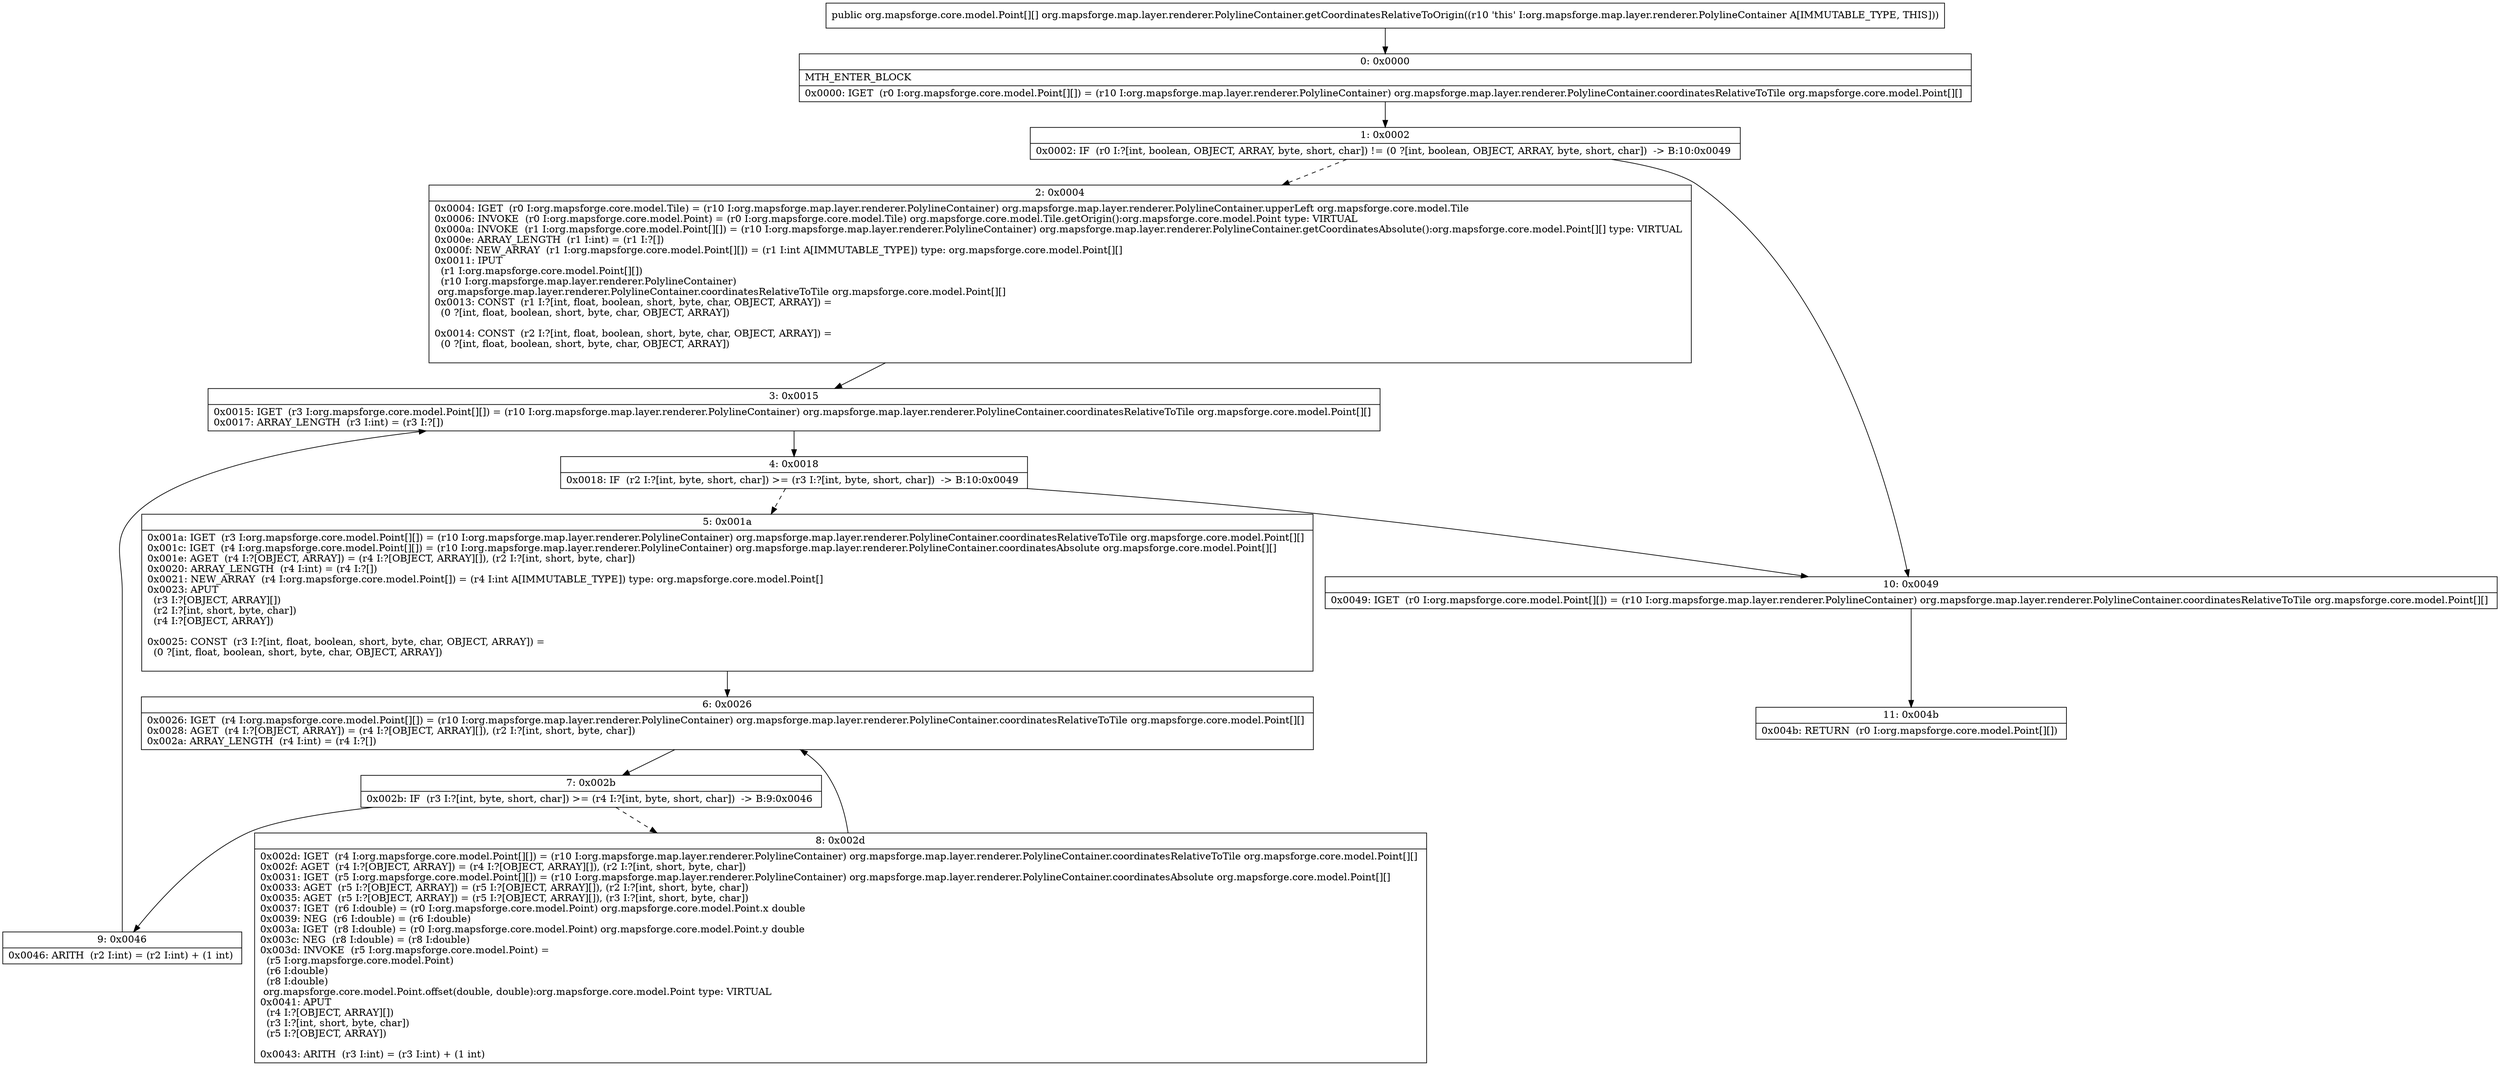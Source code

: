 digraph "CFG fororg.mapsforge.map.layer.renderer.PolylineContainer.getCoordinatesRelativeToOrigin()[[Lorg\/mapsforge\/core\/model\/Point;" {
Node_0 [shape=record,label="{0\:\ 0x0000|MTH_ENTER_BLOCK\l|0x0000: IGET  (r0 I:org.mapsforge.core.model.Point[][]) = (r10 I:org.mapsforge.map.layer.renderer.PolylineContainer) org.mapsforge.map.layer.renderer.PolylineContainer.coordinatesRelativeToTile org.mapsforge.core.model.Point[][] \l}"];
Node_1 [shape=record,label="{1\:\ 0x0002|0x0002: IF  (r0 I:?[int, boolean, OBJECT, ARRAY, byte, short, char]) != (0 ?[int, boolean, OBJECT, ARRAY, byte, short, char])  \-\> B:10:0x0049 \l}"];
Node_2 [shape=record,label="{2\:\ 0x0004|0x0004: IGET  (r0 I:org.mapsforge.core.model.Tile) = (r10 I:org.mapsforge.map.layer.renderer.PolylineContainer) org.mapsforge.map.layer.renderer.PolylineContainer.upperLeft org.mapsforge.core.model.Tile \l0x0006: INVOKE  (r0 I:org.mapsforge.core.model.Point) = (r0 I:org.mapsforge.core.model.Tile) org.mapsforge.core.model.Tile.getOrigin():org.mapsforge.core.model.Point type: VIRTUAL \l0x000a: INVOKE  (r1 I:org.mapsforge.core.model.Point[][]) = (r10 I:org.mapsforge.map.layer.renderer.PolylineContainer) org.mapsforge.map.layer.renderer.PolylineContainer.getCoordinatesAbsolute():org.mapsforge.core.model.Point[][] type: VIRTUAL \l0x000e: ARRAY_LENGTH  (r1 I:int) = (r1 I:?[]) \l0x000f: NEW_ARRAY  (r1 I:org.mapsforge.core.model.Point[][]) = (r1 I:int A[IMMUTABLE_TYPE]) type: org.mapsforge.core.model.Point[][] \l0x0011: IPUT  \l  (r1 I:org.mapsforge.core.model.Point[][])\l  (r10 I:org.mapsforge.map.layer.renderer.PolylineContainer)\l org.mapsforge.map.layer.renderer.PolylineContainer.coordinatesRelativeToTile org.mapsforge.core.model.Point[][] \l0x0013: CONST  (r1 I:?[int, float, boolean, short, byte, char, OBJECT, ARRAY]) = \l  (0 ?[int, float, boolean, short, byte, char, OBJECT, ARRAY])\l \l0x0014: CONST  (r2 I:?[int, float, boolean, short, byte, char, OBJECT, ARRAY]) = \l  (0 ?[int, float, boolean, short, byte, char, OBJECT, ARRAY])\l \l}"];
Node_3 [shape=record,label="{3\:\ 0x0015|0x0015: IGET  (r3 I:org.mapsforge.core.model.Point[][]) = (r10 I:org.mapsforge.map.layer.renderer.PolylineContainer) org.mapsforge.map.layer.renderer.PolylineContainer.coordinatesRelativeToTile org.mapsforge.core.model.Point[][] \l0x0017: ARRAY_LENGTH  (r3 I:int) = (r3 I:?[]) \l}"];
Node_4 [shape=record,label="{4\:\ 0x0018|0x0018: IF  (r2 I:?[int, byte, short, char]) \>= (r3 I:?[int, byte, short, char])  \-\> B:10:0x0049 \l}"];
Node_5 [shape=record,label="{5\:\ 0x001a|0x001a: IGET  (r3 I:org.mapsforge.core.model.Point[][]) = (r10 I:org.mapsforge.map.layer.renderer.PolylineContainer) org.mapsforge.map.layer.renderer.PolylineContainer.coordinatesRelativeToTile org.mapsforge.core.model.Point[][] \l0x001c: IGET  (r4 I:org.mapsforge.core.model.Point[][]) = (r10 I:org.mapsforge.map.layer.renderer.PolylineContainer) org.mapsforge.map.layer.renderer.PolylineContainer.coordinatesAbsolute org.mapsforge.core.model.Point[][] \l0x001e: AGET  (r4 I:?[OBJECT, ARRAY]) = (r4 I:?[OBJECT, ARRAY][]), (r2 I:?[int, short, byte, char]) \l0x0020: ARRAY_LENGTH  (r4 I:int) = (r4 I:?[]) \l0x0021: NEW_ARRAY  (r4 I:org.mapsforge.core.model.Point[]) = (r4 I:int A[IMMUTABLE_TYPE]) type: org.mapsforge.core.model.Point[] \l0x0023: APUT  \l  (r3 I:?[OBJECT, ARRAY][])\l  (r2 I:?[int, short, byte, char])\l  (r4 I:?[OBJECT, ARRAY])\l \l0x0025: CONST  (r3 I:?[int, float, boolean, short, byte, char, OBJECT, ARRAY]) = \l  (0 ?[int, float, boolean, short, byte, char, OBJECT, ARRAY])\l \l}"];
Node_6 [shape=record,label="{6\:\ 0x0026|0x0026: IGET  (r4 I:org.mapsforge.core.model.Point[][]) = (r10 I:org.mapsforge.map.layer.renderer.PolylineContainer) org.mapsforge.map.layer.renderer.PolylineContainer.coordinatesRelativeToTile org.mapsforge.core.model.Point[][] \l0x0028: AGET  (r4 I:?[OBJECT, ARRAY]) = (r4 I:?[OBJECT, ARRAY][]), (r2 I:?[int, short, byte, char]) \l0x002a: ARRAY_LENGTH  (r4 I:int) = (r4 I:?[]) \l}"];
Node_7 [shape=record,label="{7\:\ 0x002b|0x002b: IF  (r3 I:?[int, byte, short, char]) \>= (r4 I:?[int, byte, short, char])  \-\> B:9:0x0046 \l}"];
Node_8 [shape=record,label="{8\:\ 0x002d|0x002d: IGET  (r4 I:org.mapsforge.core.model.Point[][]) = (r10 I:org.mapsforge.map.layer.renderer.PolylineContainer) org.mapsforge.map.layer.renderer.PolylineContainer.coordinatesRelativeToTile org.mapsforge.core.model.Point[][] \l0x002f: AGET  (r4 I:?[OBJECT, ARRAY]) = (r4 I:?[OBJECT, ARRAY][]), (r2 I:?[int, short, byte, char]) \l0x0031: IGET  (r5 I:org.mapsforge.core.model.Point[][]) = (r10 I:org.mapsforge.map.layer.renderer.PolylineContainer) org.mapsforge.map.layer.renderer.PolylineContainer.coordinatesAbsolute org.mapsforge.core.model.Point[][] \l0x0033: AGET  (r5 I:?[OBJECT, ARRAY]) = (r5 I:?[OBJECT, ARRAY][]), (r2 I:?[int, short, byte, char]) \l0x0035: AGET  (r5 I:?[OBJECT, ARRAY]) = (r5 I:?[OBJECT, ARRAY][]), (r3 I:?[int, short, byte, char]) \l0x0037: IGET  (r6 I:double) = (r0 I:org.mapsforge.core.model.Point) org.mapsforge.core.model.Point.x double \l0x0039: NEG  (r6 I:double) = (r6 I:double) \l0x003a: IGET  (r8 I:double) = (r0 I:org.mapsforge.core.model.Point) org.mapsforge.core.model.Point.y double \l0x003c: NEG  (r8 I:double) = (r8 I:double) \l0x003d: INVOKE  (r5 I:org.mapsforge.core.model.Point) = \l  (r5 I:org.mapsforge.core.model.Point)\l  (r6 I:double)\l  (r8 I:double)\l org.mapsforge.core.model.Point.offset(double, double):org.mapsforge.core.model.Point type: VIRTUAL \l0x0041: APUT  \l  (r4 I:?[OBJECT, ARRAY][])\l  (r3 I:?[int, short, byte, char])\l  (r5 I:?[OBJECT, ARRAY])\l \l0x0043: ARITH  (r3 I:int) = (r3 I:int) + (1 int) \l}"];
Node_9 [shape=record,label="{9\:\ 0x0046|0x0046: ARITH  (r2 I:int) = (r2 I:int) + (1 int) \l}"];
Node_10 [shape=record,label="{10\:\ 0x0049|0x0049: IGET  (r0 I:org.mapsforge.core.model.Point[][]) = (r10 I:org.mapsforge.map.layer.renderer.PolylineContainer) org.mapsforge.map.layer.renderer.PolylineContainer.coordinatesRelativeToTile org.mapsforge.core.model.Point[][] \l}"];
Node_11 [shape=record,label="{11\:\ 0x004b|0x004b: RETURN  (r0 I:org.mapsforge.core.model.Point[][]) \l}"];
MethodNode[shape=record,label="{public org.mapsforge.core.model.Point[][] org.mapsforge.map.layer.renderer.PolylineContainer.getCoordinatesRelativeToOrigin((r10 'this' I:org.mapsforge.map.layer.renderer.PolylineContainer A[IMMUTABLE_TYPE, THIS])) }"];
MethodNode -> Node_0;
Node_0 -> Node_1;
Node_1 -> Node_2[style=dashed];
Node_1 -> Node_10;
Node_2 -> Node_3;
Node_3 -> Node_4;
Node_4 -> Node_5[style=dashed];
Node_4 -> Node_10;
Node_5 -> Node_6;
Node_6 -> Node_7;
Node_7 -> Node_8[style=dashed];
Node_7 -> Node_9;
Node_8 -> Node_6;
Node_9 -> Node_3;
Node_10 -> Node_11;
}


